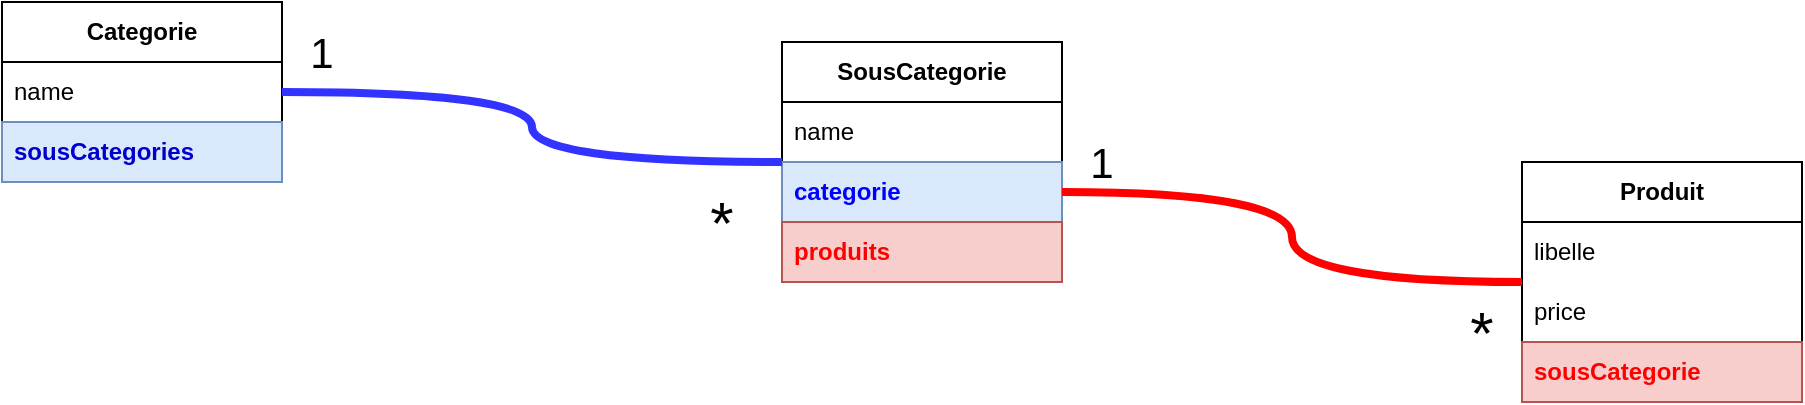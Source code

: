 <mxfile pages="3">
    <diagram id="qvU8fOkCh7TCd6aEzVCn" name="datamodel 1">
        <mxGraphModel dx="1518" dy="649" grid="1" gridSize="10" guides="1" tooltips="1" connect="1" arrows="1" fold="1" page="1" pageScale="1" pageWidth="1169" pageHeight="827" math="0" shadow="0">
            <root>
                <mxCell id="0"/>
                <mxCell id="1" parent="0"/>
                <mxCell id="y_ELRP8X6iaLbvrPIDpt-1" value="Categorie" style="swimlane;fontStyle=1;childLayout=stackLayout;horizontal=1;startSize=30;horizontalStack=0;resizeParent=1;resizeParentMax=0;resizeLast=0;collapsible=1;marginBottom=0;whiteSpace=wrap;html=1;" parent="1" vertex="1">
                    <mxGeometry x="180" y="150" width="140" height="90" as="geometry"/>
                </mxCell>
                <mxCell id="y_ELRP8X6iaLbvrPIDpt-2" value="name" style="text;strokeColor=none;fillColor=none;align=left;verticalAlign=middle;spacingLeft=4;spacingRight=4;overflow=hidden;points=[[0,0.5],[1,0.5]];portConstraint=eastwest;rotatable=0;whiteSpace=wrap;html=1;" parent="y_ELRP8X6iaLbvrPIDpt-1" vertex="1">
                    <mxGeometry y="30" width="140" height="30" as="geometry"/>
                </mxCell>
                <mxCell id="y_ELRP8X6iaLbvrPIDpt-3" value="&lt;div&gt;sousCategories&lt;/div&gt;" style="text;strokeColor=#6c8ebf;fillColor=#dae8fc;align=left;verticalAlign=middle;spacingLeft=4;spacingRight=4;overflow=hidden;points=[[0,0.5],[1,0.5]];portConstraint=eastwest;rotatable=0;whiteSpace=wrap;html=1;fontColor=#0000CC;fontStyle=1" parent="y_ELRP8X6iaLbvrPIDpt-1" vertex="1">
                    <mxGeometry y="60" width="140" height="30" as="geometry"/>
                </mxCell>
                <mxCell id="y_ELRP8X6iaLbvrPIDpt-5" value="SousCategorie" style="swimlane;fontStyle=1;childLayout=stackLayout;horizontal=1;startSize=30;horizontalStack=0;resizeParent=1;resizeParentMax=0;resizeLast=0;collapsible=1;marginBottom=0;whiteSpace=wrap;html=1;" parent="1" vertex="1">
                    <mxGeometry x="570" y="170" width="140" height="120" as="geometry"/>
                </mxCell>
                <mxCell id="y_ELRP8X6iaLbvrPIDpt-6" value="name" style="text;strokeColor=none;fillColor=none;align=left;verticalAlign=middle;spacingLeft=4;spacingRight=4;overflow=hidden;points=[[0,0.5],[1,0.5]];portConstraint=eastwest;rotatable=0;whiteSpace=wrap;html=1;" parent="y_ELRP8X6iaLbvrPIDpt-5" vertex="1">
                    <mxGeometry y="30" width="140" height="30" as="geometry"/>
                </mxCell>
                <mxCell id="y_ELRP8X6iaLbvrPIDpt-7" value="categorie" style="text;align=left;verticalAlign=middle;spacingLeft=4;spacingRight=4;overflow=hidden;points=[[0,0.5],[1,0.5]];portConstraint=eastwest;rotatable=0;whiteSpace=wrap;html=1;fontStyle=1;fillColor=#dae8fc;strokeColor=#6c8ebf;fontColor=#0000FF;" parent="y_ELRP8X6iaLbvrPIDpt-5" vertex="1">
                    <mxGeometry y="60" width="140" height="30" as="geometry"/>
                </mxCell>
                <mxCell id="y_ELRP8X6iaLbvrPIDpt-8" value="produits" style="text;strokeColor=#b85450;fillColor=#f8cecc;align=left;verticalAlign=middle;spacingLeft=4;spacingRight=4;overflow=hidden;points=[[0,0.5],[1,0.5]];portConstraint=eastwest;rotatable=0;whiteSpace=wrap;html=1;fontColor=#FF0000;fontStyle=1" parent="y_ELRP8X6iaLbvrPIDpt-5" vertex="1">
                    <mxGeometry y="90" width="140" height="30" as="geometry"/>
                </mxCell>
                <mxCell id="y_ELRP8X6iaLbvrPIDpt-9" value="Produit" style="swimlane;fontStyle=1;childLayout=stackLayout;horizontal=1;startSize=30;horizontalStack=0;resizeParent=1;resizeParentMax=0;resizeLast=0;collapsible=1;marginBottom=0;whiteSpace=wrap;html=1;" parent="1" vertex="1">
                    <mxGeometry x="940" y="230" width="140" height="120" as="geometry"/>
                </mxCell>
                <mxCell id="y_ELRP8X6iaLbvrPIDpt-10" value="libelle" style="text;strokeColor=none;fillColor=none;align=left;verticalAlign=middle;spacingLeft=4;spacingRight=4;overflow=hidden;points=[[0,0.5],[1,0.5]];portConstraint=eastwest;rotatable=0;whiteSpace=wrap;html=1;" parent="y_ELRP8X6iaLbvrPIDpt-9" vertex="1">
                    <mxGeometry y="30" width="140" height="30" as="geometry"/>
                </mxCell>
                <mxCell id="y_ELRP8X6iaLbvrPIDpt-11" value="price" style="text;strokeColor=none;fillColor=none;align=left;verticalAlign=middle;spacingLeft=4;spacingRight=4;overflow=hidden;points=[[0,0.5],[1,0.5]];portConstraint=eastwest;rotatable=0;whiteSpace=wrap;html=1;" parent="y_ELRP8X6iaLbvrPIDpt-9" vertex="1">
                    <mxGeometry y="60" width="140" height="30" as="geometry"/>
                </mxCell>
                <mxCell id="y_ELRP8X6iaLbvrPIDpt-12" value="sousCategorie" style="text;strokeColor=#b85450;fillColor=#f8cecc;align=left;verticalAlign=middle;spacingLeft=4;spacingRight=4;overflow=hidden;points=[[0,0.5],[1,0.5]];portConstraint=eastwest;rotatable=0;whiteSpace=wrap;html=1;fontColor=#FF0000;fontStyle=1" parent="y_ELRP8X6iaLbvrPIDpt-9" vertex="1">
                    <mxGeometry y="90" width="140" height="30" as="geometry"/>
                </mxCell>
                <mxCell id="y_ELRP8X6iaLbvrPIDpt-15" value="" style="edgeStyle=orthogonalEdgeStyle;orthogonalLoop=1;jettySize=auto;html=1;endArrow=none;endFill=0;curved=1;shadow=0;sketch=0;strokeColor=#3333FF;strokeWidth=4;" parent="1" source="y_ELRP8X6iaLbvrPIDpt-2" target="y_ELRP8X6iaLbvrPIDpt-5" edge="1">
                    <mxGeometry relative="1" as="geometry"/>
                </mxCell>
                <mxCell id="y_ELRP8X6iaLbvrPIDpt-16" style="edgeStyle=orthogonalEdgeStyle;curved=1;rounded=0;orthogonalLoop=1;jettySize=auto;html=1;endArrow=none;endFill=0;strokeColor=#FF0000;strokeWidth=4;" parent="1" source="y_ELRP8X6iaLbvrPIDpt-7" target="y_ELRP8X6iaLbvrPIDpt-9" edge="1">
                    <mxGeometry relative="1" as="geometry"/>
                </mxCell>
                <mxCell id="y_ELRP8X6iaLbvrPIDpt-17" value="1" style="text;html=1;strokeColor=none;fillColor=none;align=center;verticalAlign=middle;whiteSpace=wrap;rounded=0;fontSize=21;" parent="1" vertex="1">
                    <mxGeometry x="310" y="160" width="60" height="30" as="geometry"/>
                </mxCell>
                <mxCell id="y_ELRP8X6iaLbvrPIDpt-18" value="*" style="text;html=1;strokeColor=none;fillColor=none;align=center;verticalAlign=middle;whiteSpace=wrap;rounded=0;fontSize=30;" parent="1" vertex="1">
                    <mxGeometry x="510" y="245" width="60" height="30" as="geometry"/>
                </mxCell>
                <mxCell id="y_ELRP8X6iaLbvrPIDpt-19" value="1" style="text;html=1;strokeColor=none;fillColor=none;align=center;verticalAlign=middle;whiteSpace=wrap;rounded=0;fontSize=21;" parent="1" vertex="1">
                    <mxGeometry x="700" y="215" width="60" height="30" as="geometry"/>
                </mxCell>
                <mxCell id="y_ELRP8X6iaLbvrPIDpt-23" value="*" style="text;html=1;strokeColor=none;fillColor=none;align=center;verticalAlign=middle;whiteSpace=wrap;rounded=0;fontSize=30;" parent="1" vertex="1">
                    <mxGeometry x="890" y="300" width="60" height="30" as="geometry"/>
                </mxCell>
            </root>
        </mxGraphModel>
    </diagram>
    <diagram name="datamodel 2" id="5sjR2KTDRLCtzcmspGMb">
        <mxGraphModel dx="1047" dy="448" grid="1" gridSize="10" guides="1" tooltips="1" connect="1" arrows="1" fold="1" page="1" pageScale="1" pageWidth="1169" pageHeight="827" math="0" shadow="0">
            <root>
                <mxCell id="n2NmXGndXQdZ218cxYRO-0"/>
                <mxCell id="n2NmXGndXQdZ218cxYRO-1" parent="n2NmXGndXQdZ218cxYRO-0"/>
                <mxCell id="n2NmXGndXQdZ218cxYRO-2" value="Commande" style="swimlane;fontStyle=1;childLayout=stackLayout;horizontal=1;startSize=30;horizontalStack=0;resizeParent=1;resizeParentMax=0;resizeLast=0;collapsible=1;marginBottom=0;whiteSpace=wrap;html=1;fillColor=#E6E6E6;swimlaneFillColor=#FAFAFA;gradientColor=#ffffff;sketch=1;rounded=0;fontFamily=Architects Daughter;fontSource=https%3A%2F%2Ffonts.googleapis.com%2Fcss%3Ffamily%3DArchitects%2BDaughter;" parent="n2NmXGndXQdZ218cxYRO-1" vertex="1">
                    <mxGeometry x="150" y="130" width="140" height="120" as="geometry">
                        <mxRectangle x="90" y="130" width="100" height="30" as="alternateBounds"/>
                    </mxGeometry>
                </mxCell>
                <mxCell id="n2NmXGndXQdZ218cxYRO-3" value="date" style="text;strokeColor=none;fillColor=none;align=left;verticalAlign=middle;spacingLeft=4;spacingRight=4;overflow=hidden;points=[[0,0.5],[1,0.5]];portConstraint=eastwest;rotatable=0;whiteSpace=wrap;html=1;sketch=1;rounded=0;fontFamily=Architects Daughter;fontSource=https%3A%2F%2Ffonts.googleapis.com%2Fcss%3Ffamily%3DArchitects%2BDaughter;" parent="n2NmXGndXQdZ218cxYRO-2" vertex="1">
                    <mxGeometry y="30" width="140" height="30" as="geometry"/>
                </mxCell>
                <mxCell id="n2NmXGndXQdZ218cxYRO-4" value="&lt;div&gt;seComposes&lt;/div&gt;" style="text;strokeColor=#6c8ebf;fillColor=#dae8fc;align=left;verticalAlign=middle;spacingLeft=4;spacingRight=4;overflow=hidden;points=[[0,0.5],[1,0.5]];portConstraint=eastwest;rotatable=0;whiteSpace=wrap;html=1;fontColor=#0000CC;fontStyle=1;sketch=1;rounded=0;fontFamily=Architects Daughter;fontSource=https%3A%2F%2Ffonts.googleapis.com%2Fcss%3Ffamily%3DArchitects%2BDaughter;" parent="n2NmXGndXQdZ218cxYRO-2" vertex="1">
                    <mxGeometry y="60" width="140" height="30" as="geometry"/>
                </mxCell>
                <mxCell id="WETJU9N4XNhLOjYj12W7-5" value="user" style="text;strokeColor=#00FF00;fillColor=#CCFFCC;align=left;verticalAlign=middle;spacingLeft=4;spacingRight=4;overflow=hidden;points=[[0,0.5],[1,0.5]];portConstraint=eastwest;rotatable=0;whiteSpace=wrap;html=1;fontColor=#009900;fontStyle=1;sketch=1;rounded=0;fontFamily=Architects Daughter;fontSource=https%3A%2F%2Ffonts.googleapis.com%2Fcss%3Ffamily%3DArchitects%2BDaughter;" parent="n2NmXGndXQdZ218cxYRO-2" vertex="1">
                    <mxGeometry y="90" width="140" height="30" as="geometry"/>
                </mxCell>
                <mxCell id="n2NmXGndXQdZ218cxYRO-5" value="SeCompose" style="swimlane;fontStyle=1;childLayout=stackLayout;horizontal=1;startSize=30;horizontalStack=0;resizeParent=1;resizeParentMax=0;resizeLast=0;collapsible=1;marginBottom=0;whiteSpace=wrap;html=1;fillColor=#E6E6E6;swimlaneFillColor=#FAFAFA;gradientColor=#ffffff;sketch=1;rounded=0;fontFamily=Architects Daughter;fontSource=https%3A%2F%2Ffonts.googleapis.com%2Fcss%3Ffamily%3DArchitects%2BDaughter;" parent="n2NmXGndXQdZ218cxYRO-1" vertex="1">
                    <mxGeometry x="520" y="100" width="140" height="120" as="geometry"/>
                </mxCell>
                <mxCell id="n2NmXGndXQdZ218cxYRO-6" value="quantite" style="text;strokeColor=none;fillColor=none;align=left;verticalAlign=middle;spacingLeft=4;spacingRight=4;overflow=hidden;points=[[0,0.5],[1,0.5]];portConstraint=eastwest;rotatable=0;whiteSpace=wrap;html=1;sketch=1;rounded=0;fontFamily=Architects Daughter;fontSource=https%3A%2F%2Ffonts.googleapis.com%2Fcss%3Ffamily%3DArchitects%2BDaughter;" parent="n2NmXGndXQdZ218cxYRO-5" vertex="1">
                    <mxGeometry y="30" width="140" height="30" as="geometry"/>
                </mxCell>
                <mxCell id="n2NmXGndXQdZ218cxYRO-7" value="commande" style="text;align=left;verticalAlign=middle;spacingLeft=4;spacingRight=4;overflow=hidden;points=[[0,0.5],[1,0.5]];portConstraint=eastwest;rotatable=0;whiteSpace=wrap;html=1;fontStyle=1;fillColor=#dae8fc;strokeColor=#6c8ebf;fontColor=#0000FF;sketch=1;rounded=0;fontFamily=Architects Daughter;fontSource=https%3A%2F%2Ffonts.googleapis.com%2Fcss%3Ffamily%3DArchitects%2BDaughter;" parent="n2NmXGndXQdZ218cxYRO-5" vertex="1">
                    <mxGeometry y="60" width="140" height="30" as="geometry"/>
                </mxCell>
                <mxCell id="n2NmXGndXQdZ218cxYRO-8" value="produit" style="text;strokeColor=#b85450;fillColor=#f8cecc;align=left;verticalAlign=middle;spacingLeft=4;spacingRight=4;overflow=hidden;points=[[0,0.5],[1,0.5]];portConstraint=eastwest;rotatable=0;whiteSpace=wrap;html=1;fontColor=#FF0000;fontStyle=1;sketch=1;rounded=0;fontFamily=Architects Daughter;fontSource=https%3A%2F%2Ffonts.googleapis.com%2Fcss%3Ffamily%3DArchitects%2BDaughter;" parent="n2NmXGndXQdZ218cxYRO-5" vertex="1">
                    <mxGeometry y="90" width="140" height="30" as="geometry"/>
                </mxCell>
                <mxCell id="n2NmXGndXQdZ218cxYRO-9" value="Produit" style="swimlane;fontStyle=1;childLayout=stackLayout;horizontal=1;startSize=30;horizontalStack=0;resizeParent=1;resizeParentMax=0;resizeLast=0;collapsible=1;marginBottom=0;whiteSpace=wrap;html=1;fillColor=#E6E6E6;swimlaneFillColor=#FAFAFA;gradientColor=#ffffff;sketch=1;rounded=0;fontFamily=Architects Daughter;fontSource=https%3A%2F%2Ffonts.googleapis.com%2Fcss%3Ffamily%3DArchitects%2BDaughter;" parent="n2NmXGndXQdZ218cxYRO-1" vertex="1">
                    <mxGeometry x="930" y="155" width="140" height="120" as="geometry"/>
                </mxCell>
                <mxCell id="n2NmXGndXQdZ218cxYRO-10" value="libelle" style="text;strokeColor=none;fillColor=none;align=left;verticalAlign=middle;spacingLeft=4;spacingRight=4;overflow=hidden;points=[[0,0.5],[1,0.5]];portConstraint=eastwest;rotatable=0;whiteSpace=wrap;html=1;sketch=1;rounded=0;fontFamily=Architects Daughter;fontSource=https%3A%2F%2Ffonts.googleapis.com%2Fcss%3Ffamily%3DArchitects%2BDaughter;" parent="n2NmXGndXQdZ218cxYRO-9" vertex="1">
                    <mxGeometry y="30" width="140" height="30" as="geometry"/>
                </mxCell>
                <mxCell id="n2NmXGndXQdZ218cxYRO-11" value="prix" style="text;strokeColor=none;fillColor=none;align=left;verticalAlign=middle;spacingLeft=4;spacingRight=4;overflow=hidden;points=[[0,0.5],[1,0.5]];portConstraint=eastwest;rotatable=0;whiteSpace=wrap;html=1;sketch=1;rounded=0;fontFamily=Architects Daughter;fontSource=https%3A%2F%2Ffonts.googleapis.com%2Fcss%3Ffamily%3DArchitects%2BDaughter;" parent="n2NmXGndXQdZ218cxYRO-9" vertex="1">
                    <mxGeometry y="60" width="140" height="30" as="geometry"/>
                </mxCell>
                <mxCell id="n2NmXGndXQdZ218cxYRO-12" value="seComposes" style="text;strokeColor=#b85450;fillColor=#f8cecc;align=left;verticalAlign=middle;spacingLeft=4;spacingRight=4;overflow=hidden;points=[[0,0.5],[1,0.5]];portConstraint=eastwest;rotatable=0;whiteSpace=wrap;html=1;fontColor=#FF0000;fontStyle=1;sketch=1;rounded=0;fontFamily=Architects Daughter;fontSource=https%3A%2F%2Ffonts.googleapis.com%2Fcss%3Ffamily%3DArchitects%2BDaughter;" parent="n2NmXGndXQdZ218cxYRO-9" vertex="1">
                    <mxGeometry y="90" width="140" height="30" as="geometry"/>
                </mxCell>
                <mxCell id="n2NmXGndXQdZ218cxYRO-13" value="" style="edgeStyle=orthogonalEdgeStyle;orthogonalLoop=1;jettySize=auto;html=1;endArrow=none;endFill=0;shadow=0;sketch=1;strokeColor=#3333FF;strokeWidth=4;rounded=0;curved=1;fontFamily=Architects Daughter;fontSource=https%3A%2F%2Ffonts.googleapis.com%2Fcss%3Ffamily%3DArchitects%2BDaughter;" parent="n2NmXGndXQdZ218cxYRO-1" source="n2NmXGndXQdZ218cxYRO-3" target="n2NmXGndXQdZ218cxYRO-5" edge="1">
                    <mxGeometry relative="1" as="geometry"/>
                </mxCell>
                <mxCell id="n2NmXGndXQdZ218cxYRO-14" style="edgeStyle=orthogonalEdgeStyle;rounded=0;orthogonalLoop=1;jettySize=auto;html=1;endArrow=none;endFill=0;strokeColor=#FF0000;strokeWidth=4;sketch=1;curved=1;fontFamily=Architects Daughter;fontSource=https%3A%2F%2Ffonts.googleapis.com%2Fcss%3Ffamily%3DArchitects%2BDaughter;" parent="n2NmXGndXQdZ218cxYRO-1" source="n2NmXGndXQdZ218cxYRO-7" target="n2NmXGndXQdZ218cxYRO-9" edge="1">
                    <mxGeometry relative="1" as="geometry"/>
                </mxCell>
                <mxCell id="n2NmXGndXQdZ218cxYRO-15" value="1" style="text;html=1;strokeColor=none;fillColor=none;align=center;verticalAlign=middle;whiteSpace=wrap;rounded=0;fontSize=21;sketch=1;fontFamily=Architects Daughter;fontSource=https%3A%2F%2Ffonts.googleapis.com%2Fcss%3Ffamily%3DArchitects%2BDaughter;" parent="n2NmXGndXQdZ218cxYRO-1" vertex="1">
                    <mxGeometry x="290" y="175" width="60" height="30" as="geometry"/>
                </mxCell>
                <mxCell id="n2NmXGndXQdZ218cxYRO-16" value="*" style="text;html=1;strokeColor=none;fillColor=none;align=center;verticalAlign=middle;whiteSpace=wrap;rounded=0;fontSize=30;sketch=1;fontFamily=Architects Daughter;fontSource=https%3A%2F%2Ffonts.googleapis.com%2Fcss%3Ffamily%3DArchitects%2BDaughter;" parent="n2NmXGndXQdZ218cxYRO-1" vertex="1">
                    <mxGeometry x="470" y="170" width="60" height="30" as="geometry"/>
                </mxCell>
                <mxCell id="n2NmXGndXQdZ218cxYRO-17" value="1" style="text;html=1;strokeColor=none;fillColor=none;align=center;verticalAlign=middle;whiteSpace=wrap;rounded=0;fontSize=21;sketch=1;fontFamily=Architects Daughter;fontSource=https%3A%2F%2Ffonts.googleapis.com%2Fcss%3Ffamily%3DArchitects%2BDaughter;" parent="n2NmXGndXQdZ218cxYRO-1" vertex="1">
                    <mxGeometry x="880" y="220" width="60" height="30" as="geometry"/>
                </mxCell>
                <mxCell id="n2NmXGndXQdZ218cxYRO-18" value="*" style="text;html=1;strokeColor=none;fillColor=none;align=center;verticalAlign=middle;whiteSpace=wrap;rounded=0;fontSize=30;sketch=1;fontFamily=Architects Daughter;fontSource=https%3A%2F%2Ffonts.googleapis.com%2Fcss%3Ffamily%3DArchitects%2BDaughter;" parent="n2NmXGndXQdZ218cxYRO-1" vertex="1">
                    <mxGeometry x="670" y="190" width="60" height="30" as="geometry"/>
                </mxCell>
                <mxCell id="WETJU9N4XNhLOjYj12W7-4" style="edgeStyle=none;html=1;endArrow=none;strokeColor=#00CC00;endFill=0;shadow=0;sketch=1;strokeWidth=4;rounded=0;curved=1;fontFamily=Architects Daughter;fontSource=https%3A%2F%2Ffonts.googleapis.com%2Fcss%3Ffamily%3DArchitects%2BDaughter;" parent="n2NmXGndXQdZ218cxYRO-1" source="WETJU9N4XNhLOjYj12W7-0" target="n2NmXGndXQdZ218cxYRO-2" edge="1">
                    <mxGeometry relative="1" as="geometry"/>
                </mxCell>
                <mxCell id="WETJU9N4XNhLOjYj12W7-0" value="User" style="swimlane;fontStyle=1;childLayout=stackLayout;horizontal=1;startSize=30;horizontalStack=0;resizeParent=1;resizeParentMax=0;resizeLast=0;collapsible=1;marginBottom=0;whiteSpace=wrap;html=1;fillColor=#E6E6E6;swimlaneFillColor=#FAFAFA;gradientColor=#ffffff;sketch=1;rounded=0;fontFamily=Architects Daughter;fontSource=https%3A%2F%2Ffonts.googleapis.com%2Fcss%3Ffamily%3DArchitects%2BDaughter;" parent="n2NmXGndXQdZ218cxYRO-1" vertex="1">
                    <mxGeometry x="140" y="400" width="140" height="120" as="geometry"/>
                </mxCell>
                <mxCell id="WETJU9N4XNhLOjYj12W7-1" value="libelle" style="text;strokeColor=none;fillColor=none;align=left;verticalAlign=middle;spacingLeft=4;spacingRight=4;overflow=hidden;points=[[0,0.5],[1,0.5]];portConstraint=eastwest;rotatable=0;whiteSpace=wrap;html=1;sketch=1;rounded=0;fontFamily=Architects Daughter;fontSource=https%3A%2F%2Ffonts.googleapis.com%2Fcss%3Ffamily%3DArchitects%2BDaughter;" parent="WETJU9N4XNhLOjYj12W7-0" vertex="1">
                    <mxGeometry y="30" width="140" height="30" as="geometry"/>
                </mxCell>
                <mxCell id="WETJU9N4XNhLOjYj12W7-2" value="price" style="text;strokeColor=none;fillColor=none;align=left;verticalAlign=middle;spacingLeft=4;spacingRight=4;overflow=hidden;points=[[0,0.5],[1,0.5]];portConstraint=eastwest;rotatable=0;whiteSpace=wrap;html=1;sketch=1;rounded=0;fontFamily=Architects Daughter;fontSource=https%3A%2F%2Ffonts.googleapis.com%2Fcss%3Ffamily%3DArchitects%2BDaughter;" parent="WETJU9N4XNhLOjYj12W7-0" vertex="1">
                    <mxGeometry y="60" width="140" height="30" as="geometry"/>
                </mxCell>
                <mxCell id="WETJU9N4XNhLOjYj12W7-3" value="commandes" style="text;strokeColor=#00FF00;fillColor=#CCFFCC;align=left;verticalAlign=middle;spacingLeft=4;spacingRight=4;overflow=hidden;points=[[0,0.5],[1,0.5]];portConstraint=eastwest;rotatable=0;whiteSpace=wrap;html=1;fontColor=#009900;fontStyle=1;sketch=1;rounded=0;fontFamily=Architects Daughter;fontSource=https%3A%2F%2Ffonts.googleapis.com%2Fcss%3Ffamily%3DArchitects%2BDaughter;" parent="WETJU9N4XNhLOjYj12W7-0" vertex="1">
                    <mxGeometry y="90" width="140" height="30" as="geometry"/>
                </mxCell>
                <mxCell id="WETJU9N4XNhLOjYj12W7-6" value="*" style="text;html=1;strokeColor=none;fillColor=none;align=center;verticalAlign=middle;whiteSpace=wrap;rounded=0;fontSize=30;sketch=1;fontFamily=Architects Daughter;fontSource=https%3A%2F%2Ffonts.googleapis.com%2Fcss%3Ffamily%3DArchitects%2BDaughter;" parent="n2NmXGndXQdZ218cxYRO-1" vertex="1">
                    <mxGeometry x="210" y="260" width="60" height="30" as="geometry"/>
                </mxCell>
                <mxCell id="WETJU9N4XNhLOjYj12W7-7" value="1" style="text;html=1;strokeColor=none;fillColor=none;align=center;verticalAlign=middle;whiteSpace=wrap;rounded=0;fontSize=21;sketch=1;fontFamily=Architects Daughter;fontSource=https%3A%2F%2Ffonts.googleapis.com%2Fcss%3Ffamily%3DArchitects%2BDaughter;" parent="n2NmXGndXQdZ218cxYRO-1" vertex="1">
                    <mxGeometry x="200" y="360" width="60" height="30" as="geometry"/>
                </mxCell>
            </root>
        </mxGraphModel>
    </diagram>
    <diagram id="WFek9CxEvEVqzc8Su83W" name="sequence">
        <mxGraphModel dx="1054" dy="627" grid="1" gridSize="10" guides="1" tooltips="1" connect="1" arrows="1" fold="1" page="1" pageScale="1" pageWidth="1654" pageHeight="1169" math="0" shadow="0">
            <root>
                <mxCell id="0"/>
                <mxCell id="1" parent="0"/>
                <mxCell id="0Z_T5asb1M4p-TbHcFMl-3" style="edgeStyle=orthogonalEdgeStyle;rounded=0;orthogonalLoop=1;jettySize=auto;html=1;endArrow=none;endFill=0;" parent="1" source="0Z_T5asb1M4p-TbHcFMl-1" edge="1">
                    <mxGeometry relative="1" as="geometry">
                        <mxPoint x="135" y="440" as="targetPoint"/>
                    </mxGeometry>
                </mxCell>
                <mxCell id="0Z_T5asb1M4p-TbHcFMl-1" value="Client" style="shape=umlActor;verticalLabelPosition=bottom;verticalAlign=top;html=1;" parent="1" vertex="1">
                    <mxGeometry x="120" y="50" width="30" height="60" as="geometry"/>
                </mxCell>
                <mxCell id="0Z_T5asb1M4p-TbHcFMl-4" style="edgeStyle=orthogonalEdgeStyle;rounded=0;orthogonalLoop=1;jettySize=auto;html=1;endArrow=none;endFill=0;" parent="1" source="0Z_T5asb1M4p-TbHcFMl-2" edge="1">
                    <mxGeometry relative="1" as="geometry">
                        <mxPoint x="400" y="440" as="targetPoint"/>
                    </mxGeometry>
                </mxCell>
                <mxCell id="0Z_T5asb1M4p-TbHcFMl-2" value="Enregistrer une commande" style="ellipse;whiteSpace=wrap;html=1;" parent="1" vertex="1">
                    <mxGeometry x="330" y="40" width="140" height="70" as="geometry"/>
                </mxCell>
                <mxCell id="0Z_T5asb1M4p-TbHcFMl-5" value="Accueil" style="html=1;verticalAlign=bottom;endArrow=block;rounded=0;" parent="1" edge="1">
                    <mxGeometry width="80" relative="1" as="geometry">
                        <mxPoint x="140" y="210" as="sourcePoint"/>
                        <mxPoint x="400" y="210" as="targetPoint"/>
                    </mxGeometry>
                </mxCell>
                <mxCell id="0Z_T5asb1M4p-TbHcFMl-6" value="Affichage de la liste des catégories" style="html=1;verticalAlign=bottom;endArrow=none;rounded=0;endFill=0;startArrow=classic;startFill=1;" parent="1" edge="1">
                    <mxGeometry width="80" relative="1" as="geometry">
                        <mxPoint x="140" y="270" as="sourcePoint"/>
                        <mxPoint x="400" y="270" as="targetPoint"/>
                    </mxGeometry>
                </mxCell>
            </root>
        </mxGraphModel>
    </diagram>
    <diagram id="nIWuVanevW5QCC5TR3JP" name="navigation">
        <mxGraphModel dx="1054" dy="627" grid="1" gridSize="10" guides="1" tooltips="1" connect="1" arrows="1" fold="1" page="1" pageScale="1" pageWidth="1654" pageHeight="1169" math="0" shadow="0">
            <root>
                <mxCell id="0"/>
                <mxCell id="1" parent="0"/>
                <mxCell id="nfhQ7ZnmFsP4aC9yg0e0-6" value="" style="rounded=1;whiteSpace=wrap;html=1;fillColor=#dae8fc;strokeColor=#6c8ebf;" parent="1" vertex="1">
                    <mxGeometry x="210" y="150" width="190" height="300" as="geometry"/>
                </mxCell>
                <mxCell id="nfhQ7ZnmFsP4aC9yg0e0-9" style="edgeStyle=orthogonalEdgeStyle;rounded=0;orthogonalLoop=1;jettySize=auto;html=1;entryX=0.5;entryY=0;entryDx=0;entryDy=0;startArrow=none;startFill=0;endArrow=classic;endFill=1;" parent="1" source="nfhQ7ZnmFsP4aC9yg0e0-1" target="nfhQ7ZnmFsP4aC9yg0e0-6" edge="1">
                    <mxGeometry relative="1" as="geometry"/>
                </mxCell>
                <mxCell id="nfhQ7ZnmFsP4aC9yg0e0-13" style="edgeStyle=orthogonalEdgeStyle;rounded=0;orthogonalLoop=1;jettySize=auto;html=1;entryX=0.5;entryY=0;entryDx=0;entryDy=0;startArrow=none;startFill=0;endArrow=classic;endFill=1;" parent="1" source="nfhQ7ZnmFsP4aC9yg0e0-1" target="nfhQ7ZnmFsP4aC9yg0e0-12" edge="1">
                    <mxGeometry relative="1" as="geometry">
                        <Array as="points">
                            <mxPoint x="310" y="120"/>
                            <mxPoint x="80" y="120"/>
                        </Array>
                    </mxGeometry>
                </mxCell>
                <mxCell id="nfhQ7ZnmFsP4aC9yg0e0-15" style="edgeStyle=orthogonalEdgeStyle;rounded=0;orthogonalLoop=1;jettySize=auto;html=1;startArrow=none;startFill=0;endArrow=classic;endFill=1;" parent="1" source="nfhQ7ZnmFsP4aC9yg0e0-1" target="nfhQ7ZnmFsP4aC9yg0e0-14" edge="1">
                    <mxGeometry relative="1" as="geometry">
                        <Array as="points">
                            <mxPoint x="310" y="120"/>
                            <mxPoint x="560" y="120"/>
                        </Array>
                    </mxGeometry>
                </mxCell>
                <mxCell id="nfhQ7ZnmFsP4aC9yg0e0-17" style="edgeStyle=orthogonalEdgeStyle;rounded=0;orthogonalLoop=1;jettySize=auto;html=1;entryX=0.5;entryY=0;entryDx=0;entryDy=0;startArrow=none;startFill=0;endArrow=classic;endFill=1;" parent="1" source="nfhQ7ZnmFsP4aC9yg0e0-1" target="nfhQ7ZnmFsP4aC9yg0e0-16" edge="1">
                    <mxGeometry relative="1" as="geometry">
                        <Array as="points">
                            <mxPoint x="310" y="120"/>
                            <mxPoint x="700" y="120"/>
                        </Array>
                    </mxGeometry>
                </mxCell>
                <mxCell id="nfhQ7ZnmFsP4aC9yg0e0-1" value="Accueil" style="rounded=1;whiteSpace=wrap;html=1;" parent="1" vertex="1">
                    <mxGeometry x="250" y="30" width="120" height="60" as="geometry"/>
                </mxCell>
                <mxCell id="nfhQ7ZnmFsP4aC9yg0e0-10" style="edgeStyle=orthogonalEdgeStyle;rounded=0;orthogonalLoop=1;jettySize=auto;html=1;entryX=0.5;entryY=0;entryDx=0;entryDy=0;startArrow=none;startFill=0;endArrow=classic;endFill=1;" parent="1" source="nfhQ7ZnmFsP4aC9yg0e0-2" target="nfhQ7ZnmFsP4aC9yg0e0-7" edge="1">
                    <mxGeometry relative="1" as="geometry"/>
                </mxCell>
                <mxCell id="nfhQ7ZnmFsP4aC9yg0e0-2" value="Liste des catégories" style="rounded=1;whiteSpace=wrap;html=1;" parent="1" vertex="1">
                    <mxGeometry x="245" y="170" width="120" height="60" as="geometry"/>
                </mxCell>
                <mxCell id="nfhQ7ZnmFsP4aC9yg0e0-11" style="edgeStyle=orthogonalEdgeStyle;rounded=0;orthogonalLoop=1;jettySize=auto;html=1;entryX=0.5;entryY=0;entryDx=0;entryDy=0;startArrow=none;startFill=0;endArrow=classic;endFill=1;" parent="1" source="nfhQ7ZnmFsP4aC9yg0e0-7" target="nfhQ7ZnmFsP4aC9yg0e0-8" edge="1">
                    <mxGeometry relative="1" as="geometry"/>
                </mxCell>
                <mxCell id="nfhQ7ZnmFsP4aC9yg0e0-7" value="Liste des sous catégories" style="rounded=1;whiteSpace=wrap;html=1;" parent="1" vertex="1">
                    <mxGeometry x="245" y="270" width="120" height="60" as="geometry"/>
                </mxCell>
                <mxCell id="nfhQ7ZnmFsP4aC9yg0e0-8" value="Liste des produits" style="rounded=1;whiteSpace=wrap;html=1;" parent="1" vertex="1">
                    <mxGeometry x="245" y="370" width="120" height="60" as="geometry"/>
                </mxCell>
                <mxCell id="nfhQ7ZnmFsP4aC9yg0e0-12" value="A propos" style="rounded=1;whiteSpace=wrap;html=1;" parent="1" vertex="1">
                    <mxGeometry x="20" y="150" width="120" height="60" as="geometry"/>
                </mxCell>
                <mxCell id="nfhQ7ZnmFsP4aC9yg0e0-14" value="Inscription" style="rounded=1;whiteSpace=wrap;html=1;" parent="1" vertex="1">
                    <mxGeometry x="500" y="150" width="120" height="60" as="geometry"/>
                </mxCell>
                <mxCell id="nfhQ7ZnmFsP4aC9yg0e0-16" value="Connexion" style="rounded=1;whiteSpace=wrap;html=1;" parent="1" vertex="1">
                    <mxGeometry x="640" y="150" width="120" height="60" as="geometry"/>
                </mxCell>
            </root>
        </mxGraphModel>
    </diagram>
</mxfile>